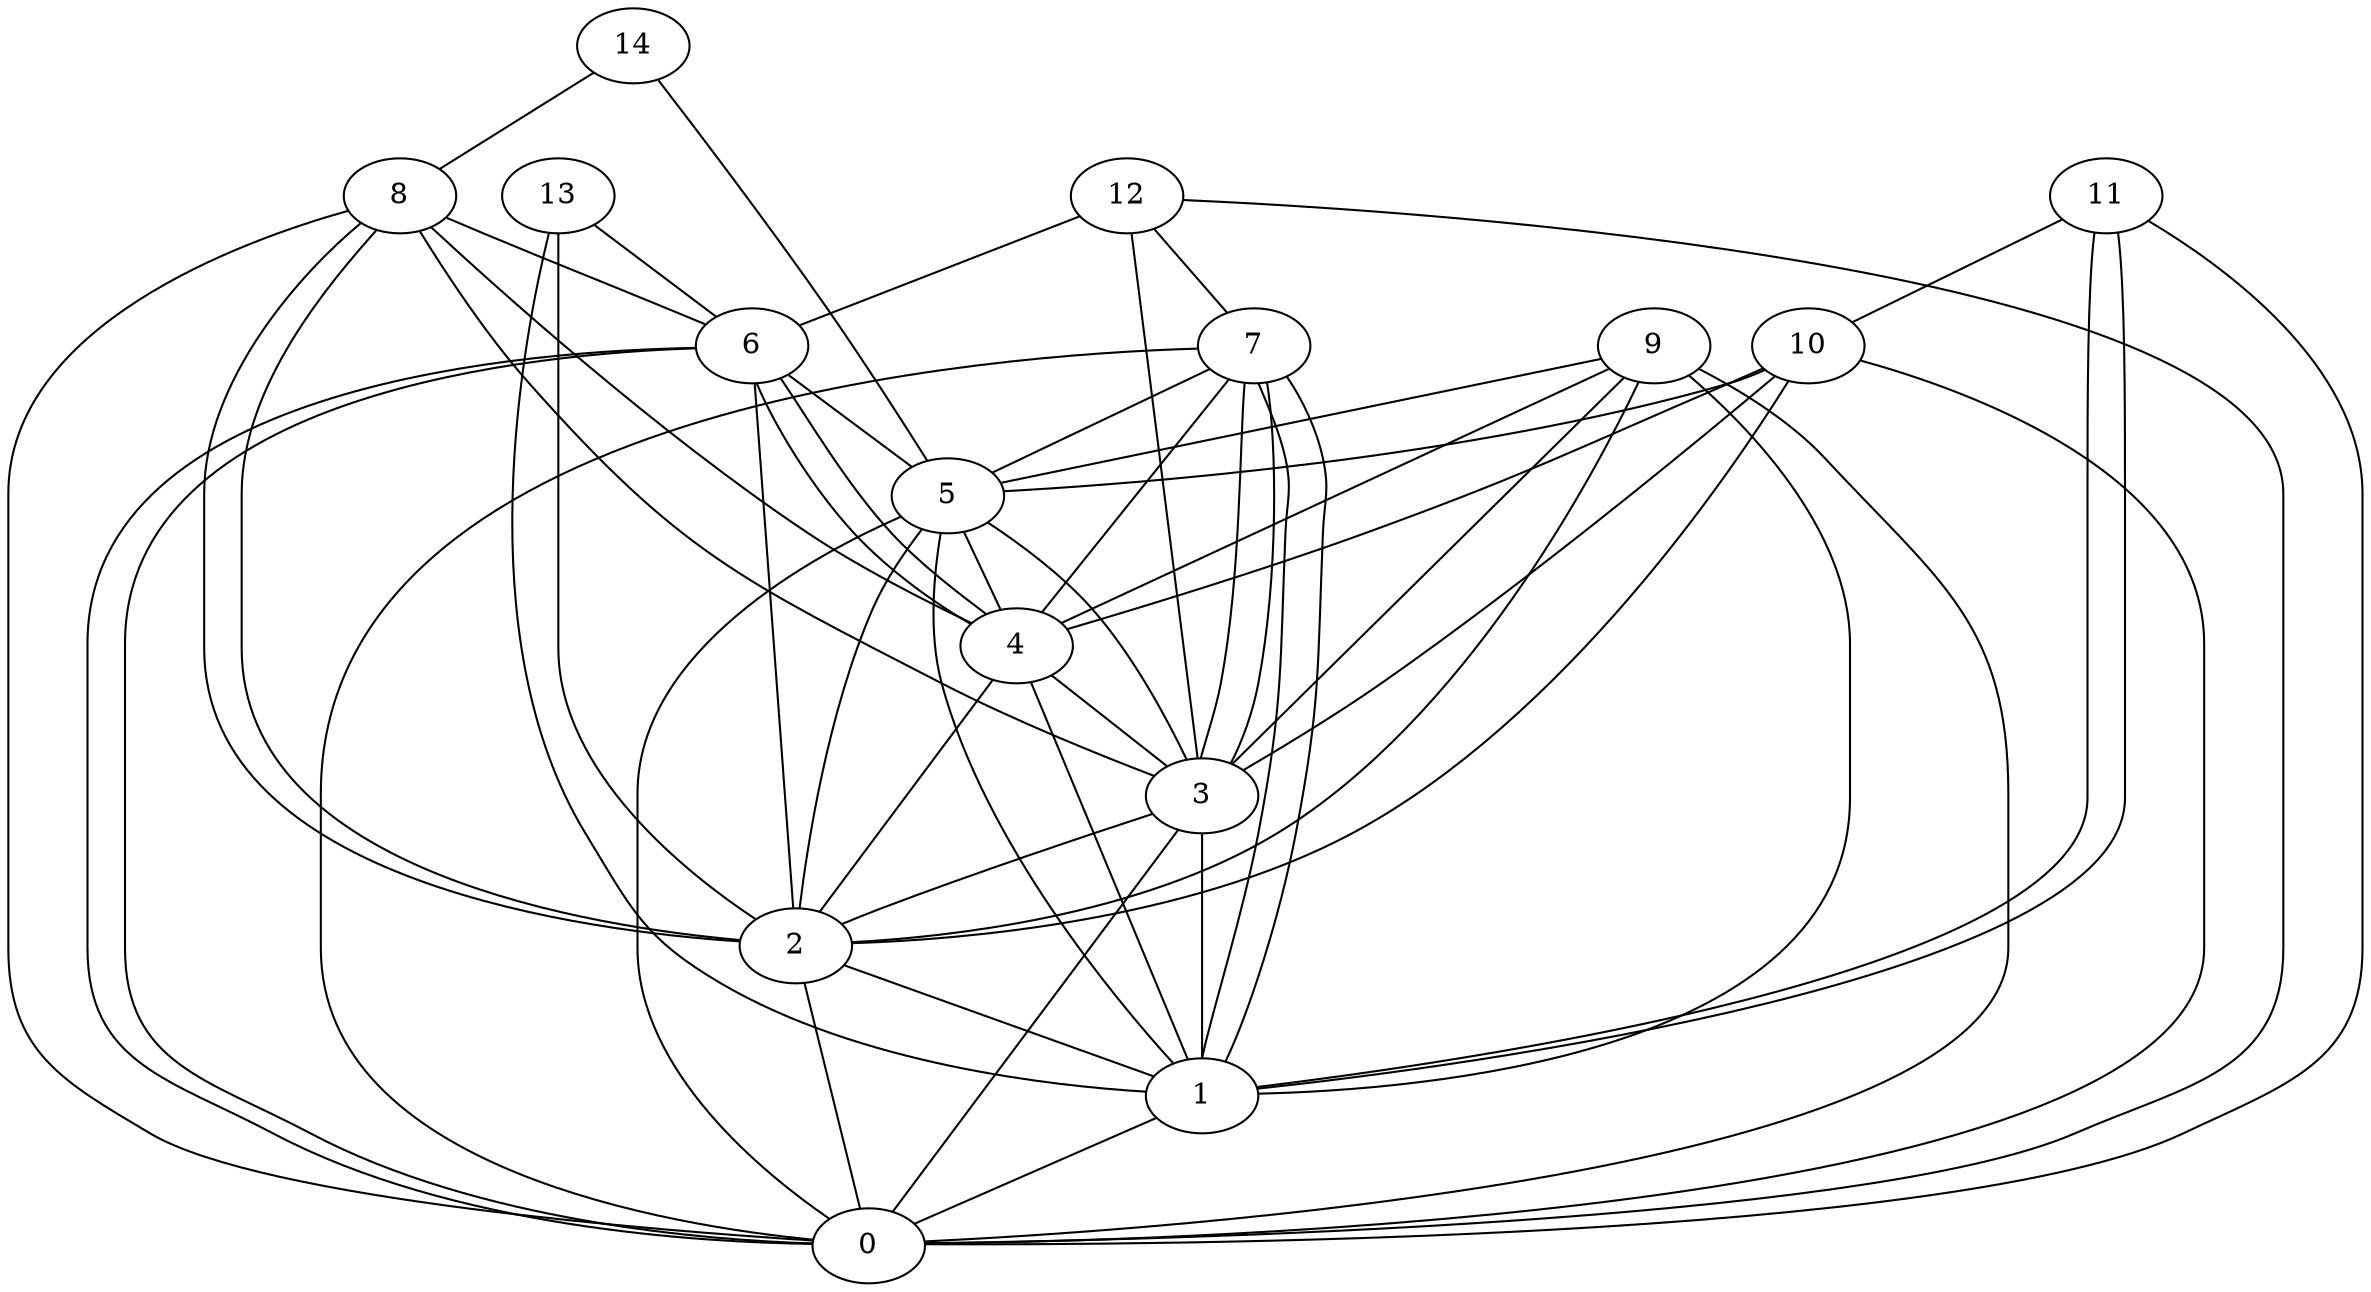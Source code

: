 graph G {
0;
1;
2;
3;
4;
5;
6;
7;
8;
9;
10;
11;
12;
13;
14;
14--5 ;
14--8 ;
13--6 ;
13--2 ;
13--1 ;
12--7 ;
12--3 ;
12--6 ;
12--0 ;
11--10 ;
11--1 ;
11--1 ;
11--0 ;
10--3 ;
10--5 ;
10--4 ;
10--0 ;
10--2 ;
9--5 ;
9--1 ;
9--0 ;
9--3 ;
9--4 ;
9--2 ;
8--6 ;
8--2 ;
8--2 ;
8--3 ;
8--0 ;
8--4 ;
7--1 ;
7--1 ;
7--5 ;
7--0 ;
7--3 ;
7--3 ;
7--4 ;
6--0 ;
6--4 ;
6--4 ;
6--0 ;
6--5 ;
6--2 ;
5--0 ;
5--2 ;
5--4 ;
5--1 ;
5--3 ;
4--1 ;
4--3 ;
4--2 ;
3--0 ;
3--1 ;
3--2 ;
2--1 ;
2--0 ;
1--0 ;
}
